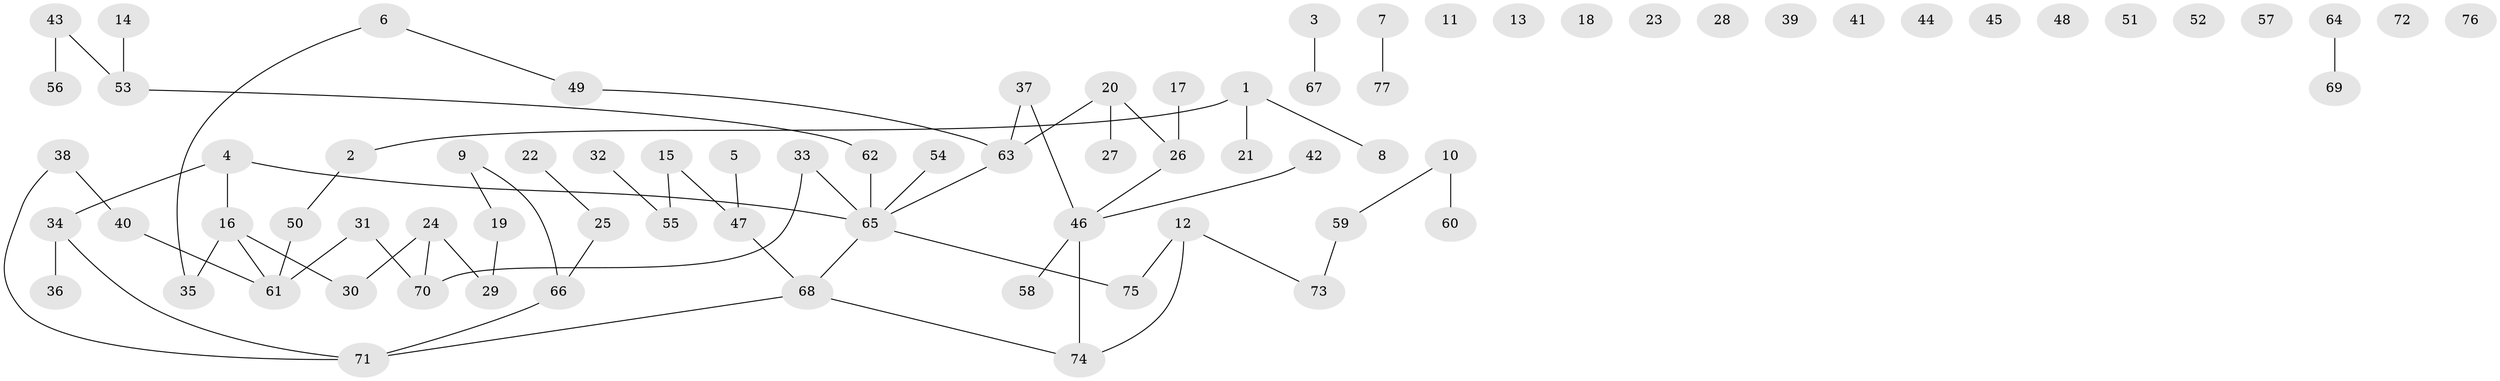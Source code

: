 // coarse degree distribution, {2: 0.5, 1: 0.16666666666666666, 3: 0.16666666666666666, 4: 0.1111111111111111, 6: 0.05555555555555555}
// Generated by graph-tools (version 1.1) at 2025/35/03/04/25 23:35:56]
// undirected, 77 vertices, 67 edges
graph export_dot {
  node [color=gray90,style=filled];
  1;
  2;
  3;
  4;
  5;
  6;
  7;
  8;
  9;
  10;
  11;
  12;
  13;
  14;
  15;
  16;
  17;
  18;
  19;
  20;
  21;
  22;
  23;
  24;
  25;
  26;
  27;
  28;
  29;
  30;
  31;
  32;
  33;
  34;
  35;
  36;
  37;
  38;
  39;
  40;
  41;
  42;
  43;
  44;
  45;
  46;
  47;
  48;
  49;
  50;
  51;
  52;
  53;
  54;
  55;
  56;
  57;
  58;
  59;
  60;
  61;
  62;
  63;
  64;
  65;
  66;
  67;
  68;
  69;
  70;
  71;
  72;
  73;
  74;
  75;
  76;
  77;
  1 -- 2;
  1 -- 8;
  1 -- 21;
  2 -- 50;
  3 -- 67;
  4 -- 16;
  4 -- 34;
  4 -- 65;
  5 -- 47;
  6 -- 35;
  6 -- 49;
  7 -- 77;
  9 -- 19;
  9 -- 66;
  10 -- 59;
  10 -- 60;
  12 -- 73;
  12 -- 74;
  12 -- 75;
  14 -- 53;
  15 -- 47;
  15 -- 55;
  16 -- 30;
  16 -- 35;
  16 -- 61;
  17 -- 26;
  19 -- 29;
  20 -- 26;
  20 -- 27;
  20 -- 63;
  22 -- 25;
  24 -- 29;
  24 -- 30;
  24 -- 70;
  25 -- 66;
  26 -- 46;
  31 -- 61;
  31 -- 70;
  32 -- 55;
  33 -- 65;
  33 -- 70;
  34 -- 36;
  34 -- 71;
  37 -- 46;
  37 -- 63;
  38 -- 40;
  38 -- 71;
  40 -- 61;
  42 -- 46;
  43 -- 53;
  43 -- 56;
  46 -- 58;
  46 -- 74;
  47 -- 68;
  49 -- 63;
  50 -- 61;
  53 -- 62;
  54 -- 65;
  59 -- 73;
  62 -- 65;
  63 -- 65;
  64 -- 69;
  65 -- 68;
  65 -- 75;
  66 -- 71;
  68 -- 71;
  68 -- 74;
}
